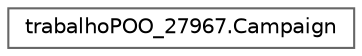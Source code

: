 digraph "Graphical Class Hierarchy"
{
 // LATEX_PDF_SIZE
  bgcolor="transparent";
  edge [fontname=Helvetica,fontsize=10,labelfontname=Helvetica,labelfontsize=10];
  node [fontname=Helvetica,fontsize=10,shape=box,height=0.2,width=0.4];
  rankdir="LR";
  Node0 [id="Node000000",label="trabalhoPOO_27967.Campaign",height=0.2,width=0.4,color="grey40", fillcolor="white", style="filled",URL="$classtrabalho_p_o_o__27967_1_1_campaign.html",tooltip="Purpose: Definition of Campaign and methods to deal with Campaign operations. Created by: Jose Alves ..."];
}
